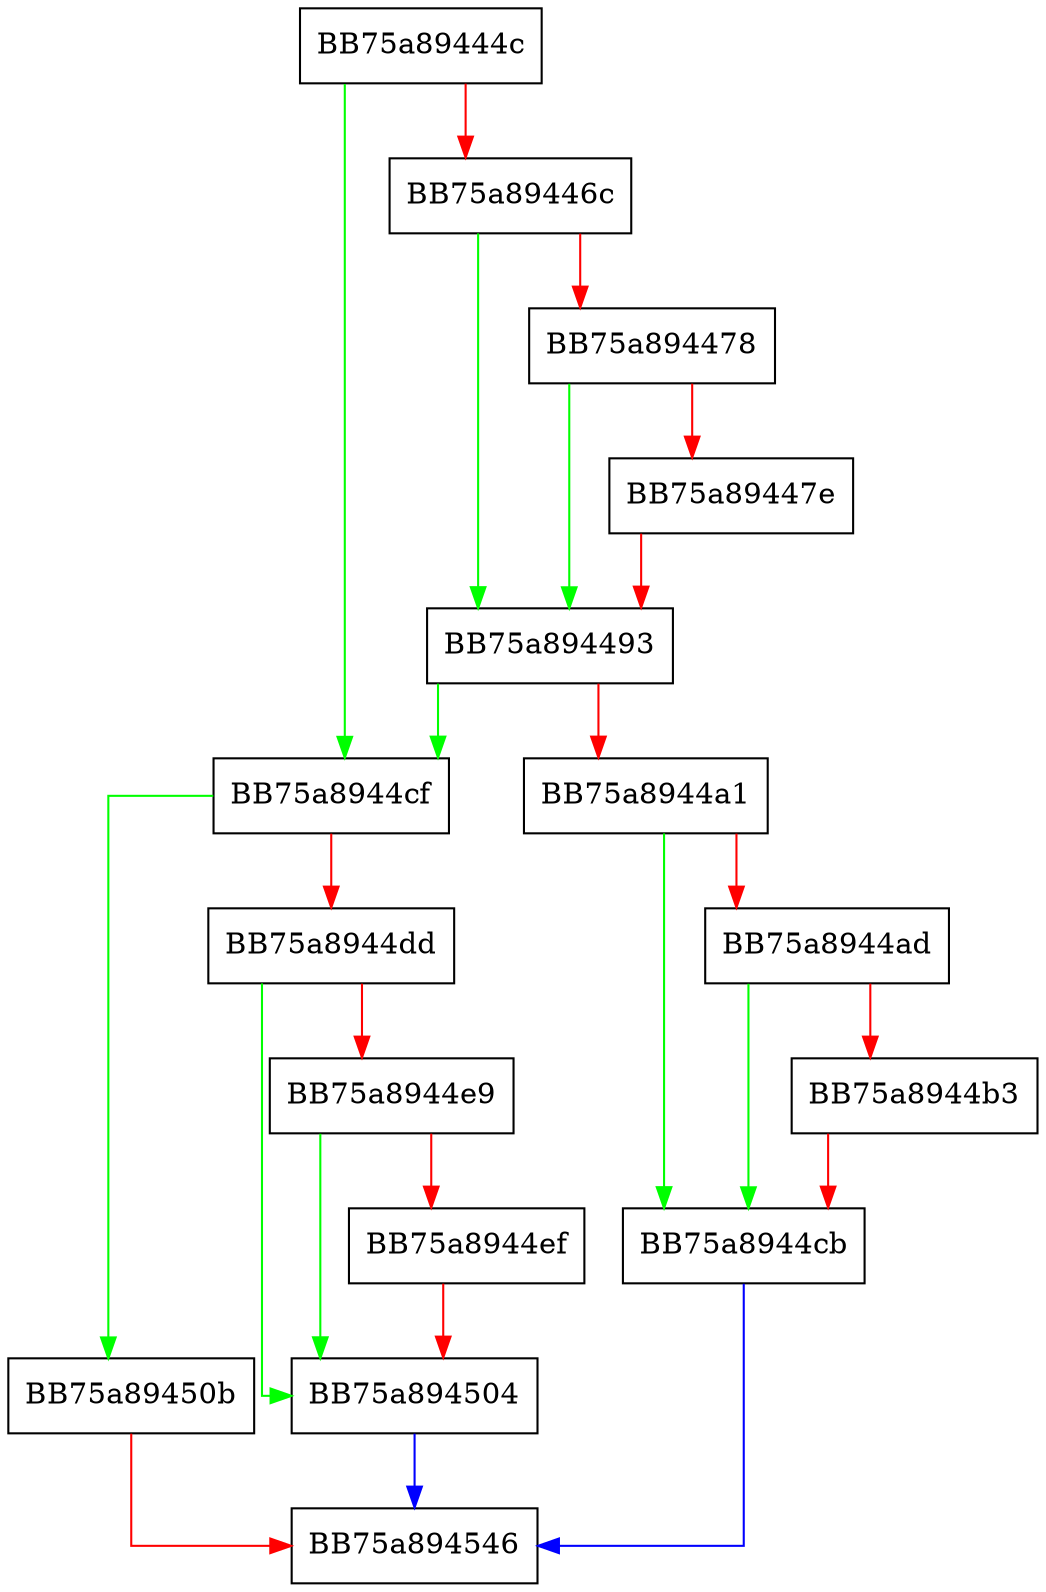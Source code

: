 digraph GetNextItemFromBMReport {
  node [shape="box"];
  graph [splines=ortho];
  BB75a89444c -> BB75a8944cf [color="green"];
  BB75a89444c -> BB75a89446c [color="red"];
  BB75a89446c -> BB75a894493 [color="green"];
  BB75a89446c -> BB75a894478 [color="red"];
  BB75a894478 -> BB75a894493 [color="green"];
  BB75a894478 -> BB75a89447e [color="red"];
  BB75a89447e -> BB75a894493 [color="red"];
  BB75a894493 -> BB75a8944cf [color="green"];
  BB75a894493 -> BB75a8944a1 [color="red"];
  BB75a8944a1 -> BB75a8944cb [color="green"];
  BB75a8944a1 -> BB75a8944ad [color="red"];
  BB75a8944ad -> BB75a8944cb [color="green"];
  BB75a8944ad -> BB75a8944b3 [color="red"];
  BB75a8944b3 -> BB75a8944cb [color="red"];
  BB75a8944cb -> BB75a894546 [color="blue"];
  BB75a8944cf -> BB75a89450b [color="green"];
  BB75a8944cf -> BB75a8944dd [color="red"];
  BB75a8944dd -> BB75a894504 [color="green"];
  BB75a8944dd -> BB75a8944e9 [color="red"];
  BB75a8944e9 -> BB75a894504 [color="green"];
  BB75a8944e9 -> BB75a8944ef [color="red"];
  BB75a8944ef -> BB75a894504 [color="red"];
  BB75a894504 -> BB75a894546 [color="blue"];
  BB75a89450b -> BB75a894546 [color="red"];
}